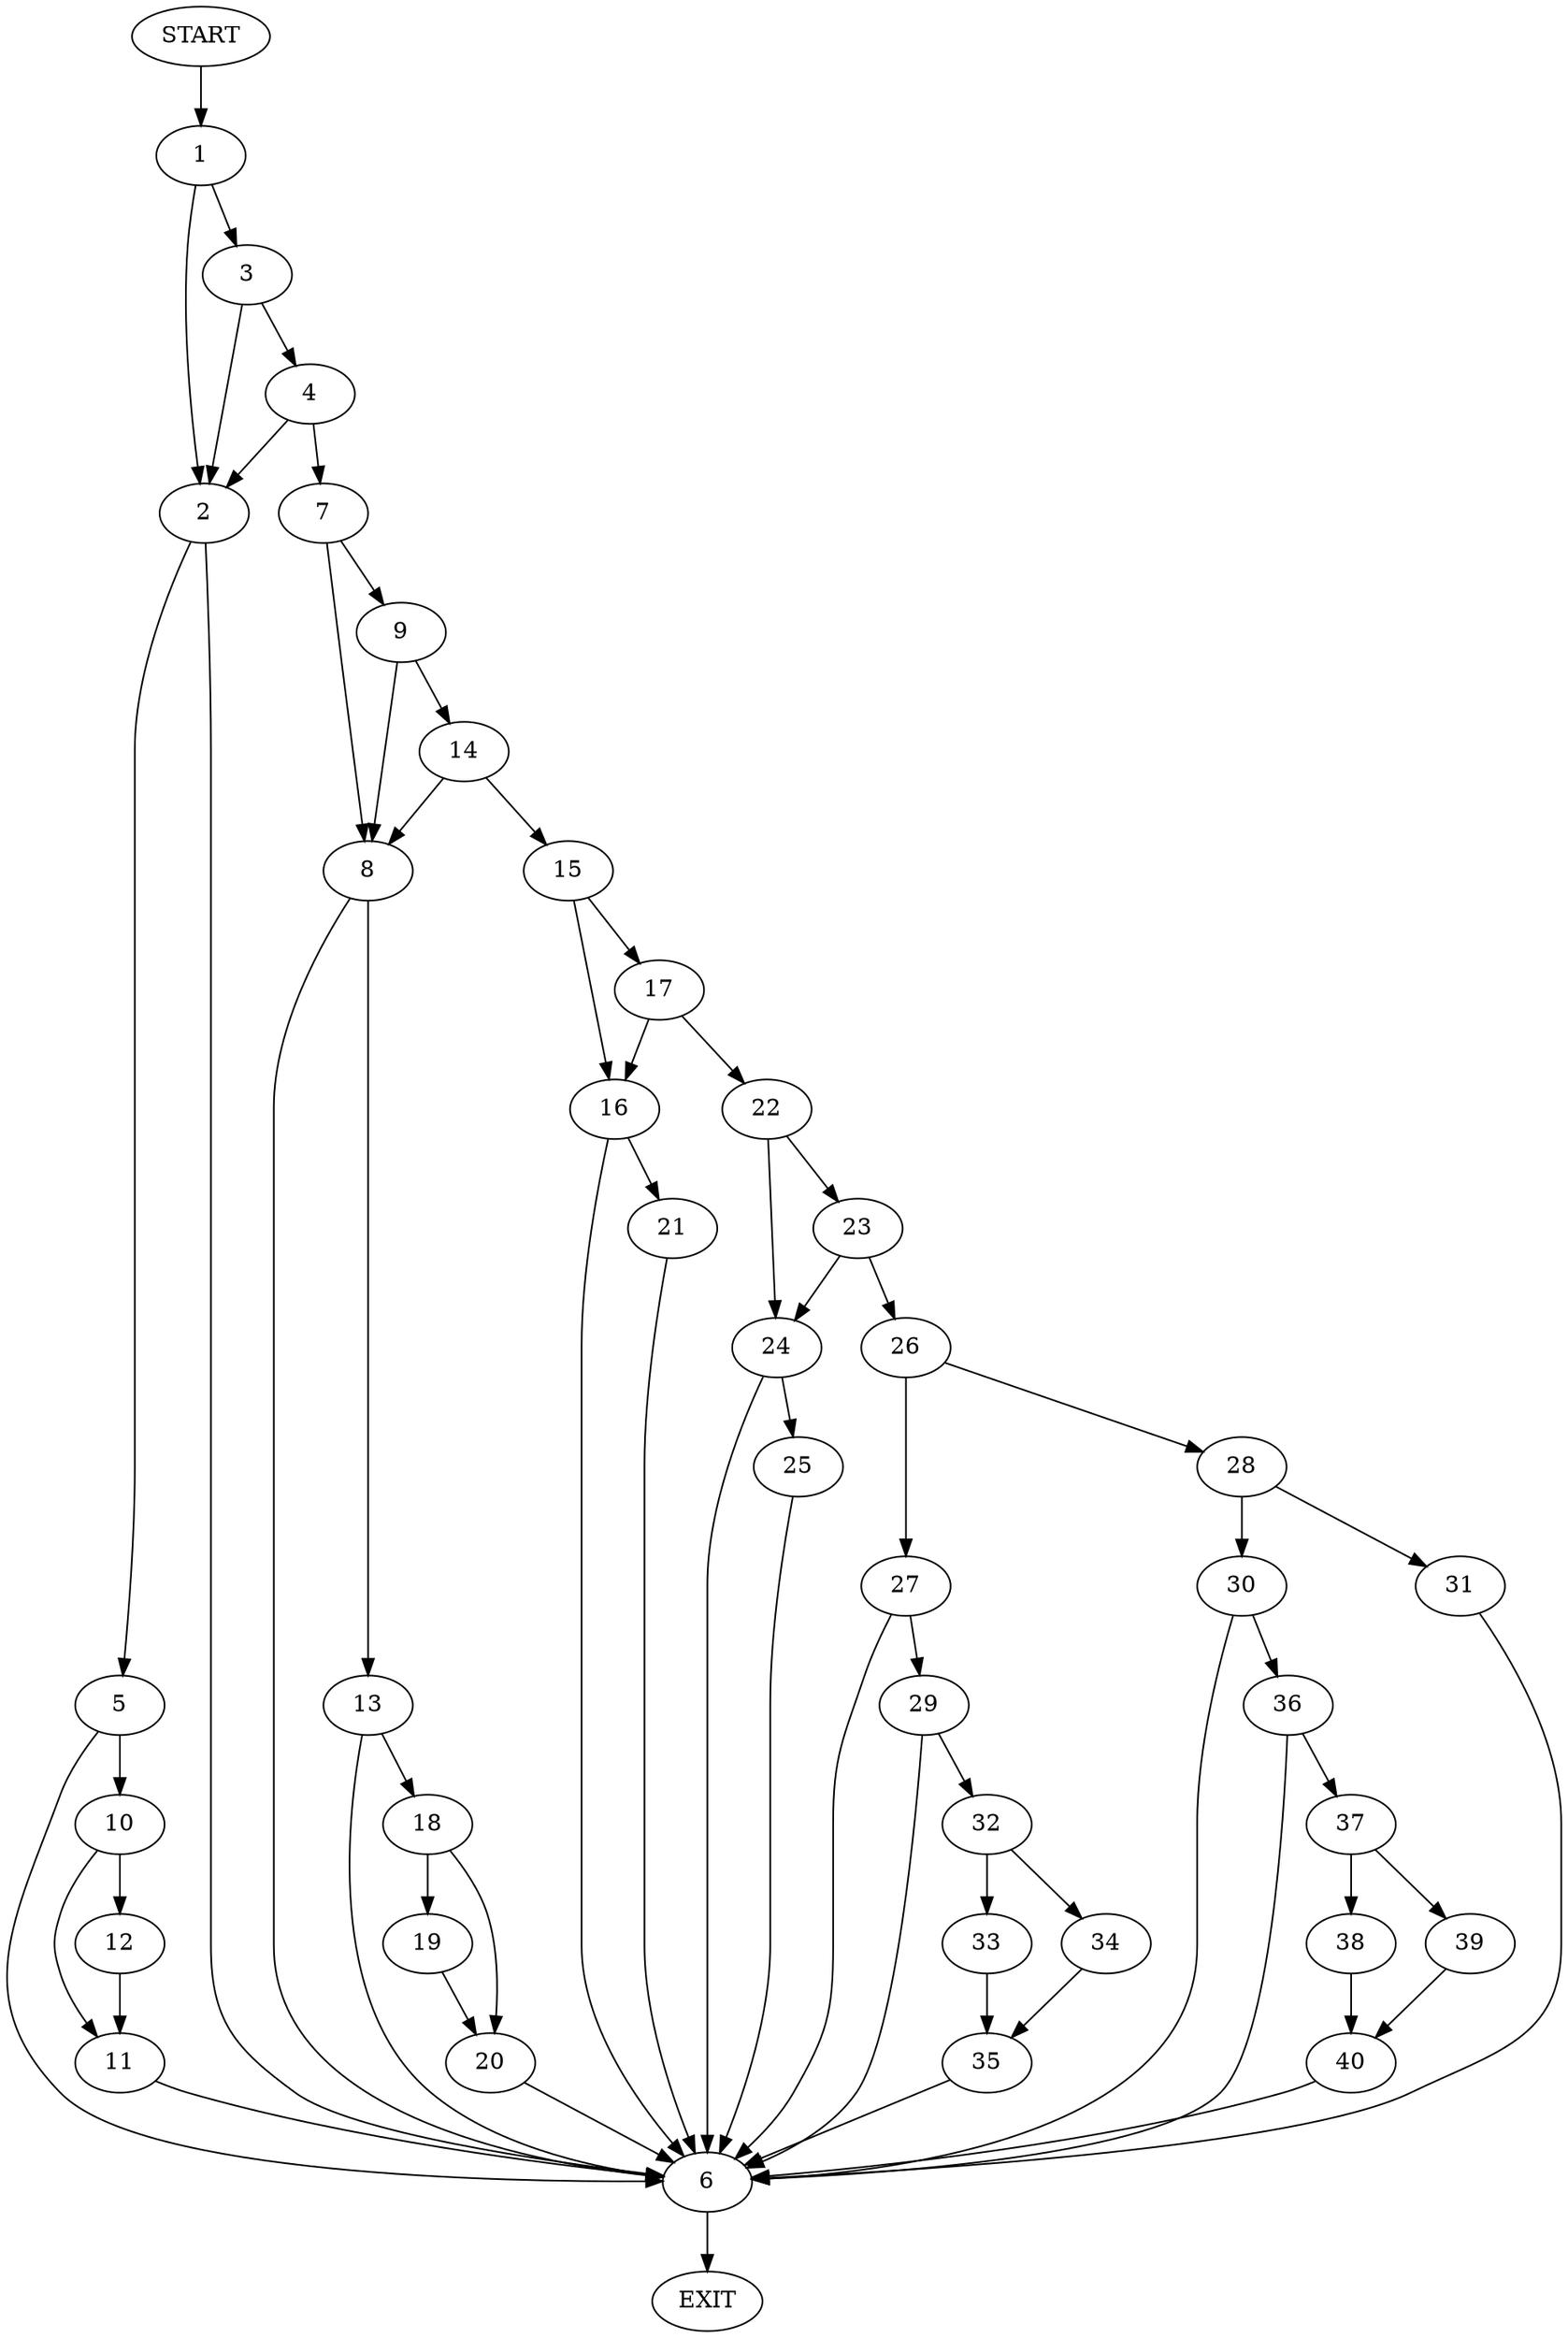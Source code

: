 digraph {
0 [label="START"]
41 [label="EXIT"]
0 -> 1
1 -> 2
1 -> 3
3 -> 4
3 -> 2
2 -> 5
2 -> 6
4 -> 2
4 -> 7
7 -> 8
7 -> 9
5 -> 6
5 -> 10
6 -> 41
10 -> 11
10 -> 12
12 -> 11
11 -> 6
8 -> 13
8 -> 6
9 -> 8
9 -> 14
14 -> 15
14 -> 8
15 -> 16
15 -> 17
13 -> 18
13 -> 6
18 -> 19
18 -> 20
20 -> 6
19 -> 20
16 -> 21
16 -> 6
17 -> 22
17 -> 16
22 -> 23
22 -> 24
21 -> 6
24 -> 6
24 -> 25
23 -> 24
23 -> 26
26 -> 27
26 -> 28
25 -> 6
27 -> 6
27 -> 29
28 -> 30
28 -> 31
29 -> 32
29 -> 6
32 -> 33
32 -> 34
34 -> 35
33 -> 35
35 -> 6
30 -> 36
30 -> 6
31 -> 6
36 -> 37
36 -> 6
37 -> 38
37 -> 39
38 -> 40
39 -> 40
40 -> 6
}
